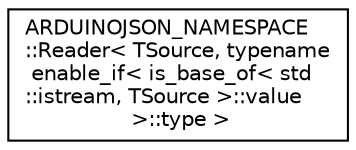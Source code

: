 digraph "Graphical Class Hierarchy"
{
 // LATEX_PDF_SIZE
  edge [fontname="Helvetica",fontsize="10",labelfontname="Helvetica",labelfontsize="10"];
  node [fontname="Helvetica",fontsize="10",shape=record];
  rankdir="LR";
  Node0 [label="ARDUINOJSON_NAMESPACE\l::Reader\< TSource, typename\l enable_if\< is_base_of\< std\l::istream, TSource \>::value\l \>::type \>",height=0.2,width=0.4,color="black", fillcolor="white", style="filled",URL="$structARDUINOJSON__NAMESPACE_1_1Reader_3_01TSource_00_01typename_01enable__if_3_01is__base__of_30170c1e3dbfab204e2914fd25d993083.html",tooltip=" "];
}
